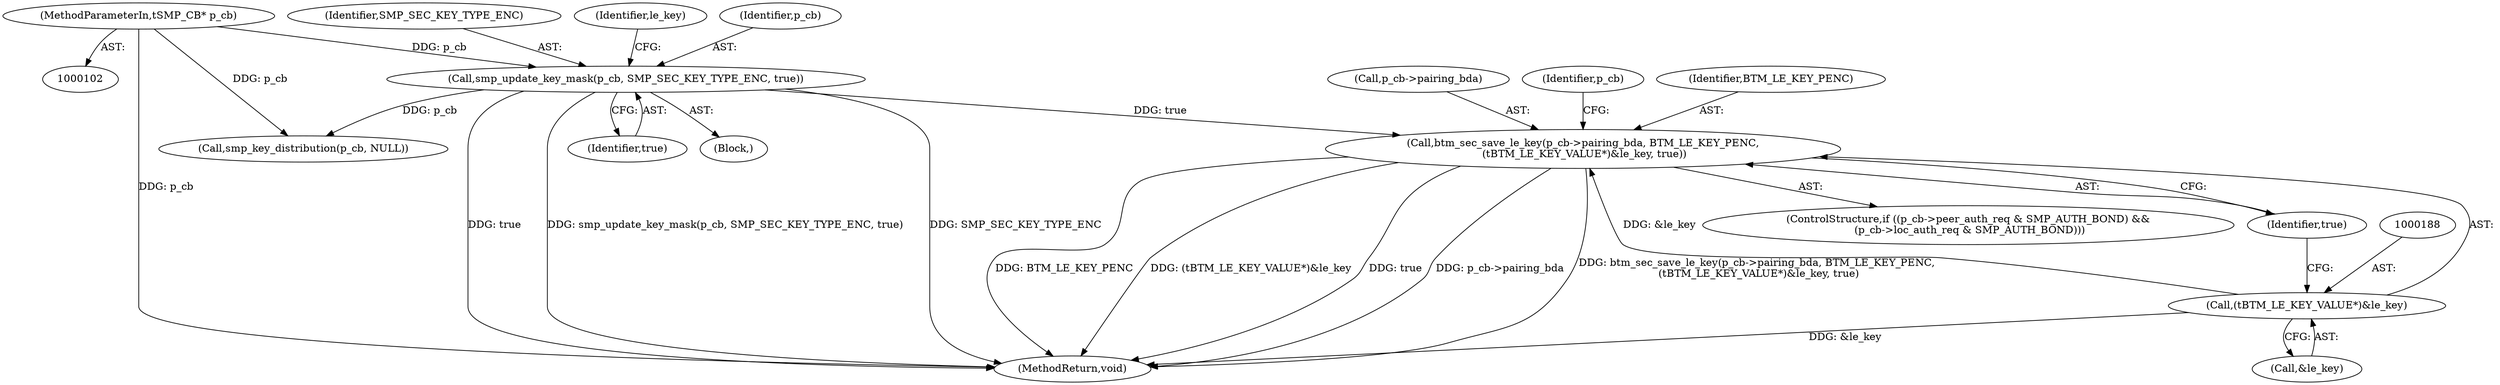 digraph "0_Android_198888b8e0163bab7a417161c63e483804ae8e31@pointer" {
"1000182" [label="(Call,btm_sec_save_le_key(p_cb->pairing_bda, BTM_LE_KEY_PENC,\n (tBTM_LE_KEY_VALUE*)&le_key, true))"];
"1000187" [label="(Call,(tBTM_LE_KEY_VALUE*)&le_key)"];
"1000133" [label="(Call,smp_update_key_mask(p_cb, SMP_SEC_KEY_TYPE_ENC, true))"];
"1000103" [label="(MethodParameterIn,tSMP_CB* p_cb)"];
"1000136" [label="(Identifier,true)"];
"1000170" [label="(ControlStructure,if ((p_cb->peer_auth_req & SMP_AUTH_BOND) &&\n (p_cb->loc_auth_req & SMP_AUTH_BOND)))"];
"1000191" [label="(Identifier,true)"];
"1000133" [label="(Call,smp_update_key_mask(p_cb, SMP_SEC_KEY_TYPE_ENC, true))"];
"1000139" [label="(Identifier,le_key)"];
"1000183" [label="(Call,p_cb->pairing_bda)"];
"1000193" [label="(Identifier,p_cb)"];
"1000186" [label="(Identifier,BTM_LE_KEY_PENC)"];
"1000187" [label="(Call,(tBTM_LE_KEY_VALUE*)&le_key)"];
"1000134" [label="(Identifier,p_cb)"];
"1000103" [label="(MethodParameterIn,tSMP_CB* p_cb)"];
"1000182" [label="(Call,btm_sec_save_le_key(p_cb->pairing_bda, BTM_LE_KEY_PENC,\n (tBTM_LE_KEY_VALUE*)&le_key, true))"];
"1000189" [label="(Call,&le_key)"];
"1000105" [label="(Block,)"];
"1000195" [label="(MethodReturn,void)"];
"1000192" [label="(Call,smp_key_distribution(p_cb, NULL))"];
"1000135" [label="(Identifier,SMP_SEC_KEY_TYPE_ENC)"];
"1000182" -> "1000170"  [label="AST: "];
"1000182" -> "1000191"  [label="CFG: "];
"1000183" -> "1000182"  [label="AST: "];
"1000186" -> "1000182"  [label="AST: "];
"1000187" -> "1000182"  [label="AST: "];
"1000191" -> "1000182"  [label="AST: "];
"1000193" -> "1000182"  [label="CFG: "];
"1000182" -> "1000195"  [label="DDG: btm_sec_save_le_key(p_cb->pairing_bda, BTM_LE_KEY_PENC,\n (tBTM_LE_KEY_VALUE*)&le_key, true)"];
"1000182" -> "1000195"  [label="DDG: BTM_LE_KEY_PENC"];
"1000182" -> "1000195"  [label="DDG: (tBTM_LE_KEY_VALUE*)&le_key"];
"1000182" -> "1000195"  [label="DDG: true"];
"1000182" -> "1000195"  [label="DDG: p_cb->pairing_bda"];
"1000187" -> "1000182"  [label="DDG: &le_key"];
"1000133" -> "1000182"  [label="DDG: true"];
"1000187" -> "1000189"  [label="CFG: "];
"1000188" -> "1000187"  [label="AST: "];
"1000189" -> "1000187"  [label="AST: "];
"1000191" -> "1000187"  [label="CFG: "];
"1000187" -> "1000195"  [label="DDG: &le_key"];
"1000133" -> "1000105"  [label="AST: "];
"1000133" -> "1000136"  [label="CFG: "];
"1000134" -> "1000133"  [label="AST: "];
"1000135" -> "1000133"  [label="AST: "];
"1000136" -> "1000133"  [label="AST: "];
"1000139" -> "1000133"  [label="CFG: "];
"1000133" -> "1000195"  [label="DDG: smp_update_key_mask(p_cb, SMP_SEC_KEY_TYPE_ENC, true)"];
"1000133" -> "1000195"  [label="DDG: SMP_SEC_KEY_TYPE_ENC"];
"1000133" -> "1000195"  [label="DDG: true"];
"1000103" -> "1000133"  [label="DDG: p_cb"];
"1000133" -> "1000192"  [label="DDG: p_cb"];
"1000103" -> "1000102"  [label="AST: "];
"1000103" -> "1000195"  [label="DDG: p_cb"];
"1000103" -> "1000192"  [label="DDG: p_cb"];
}
